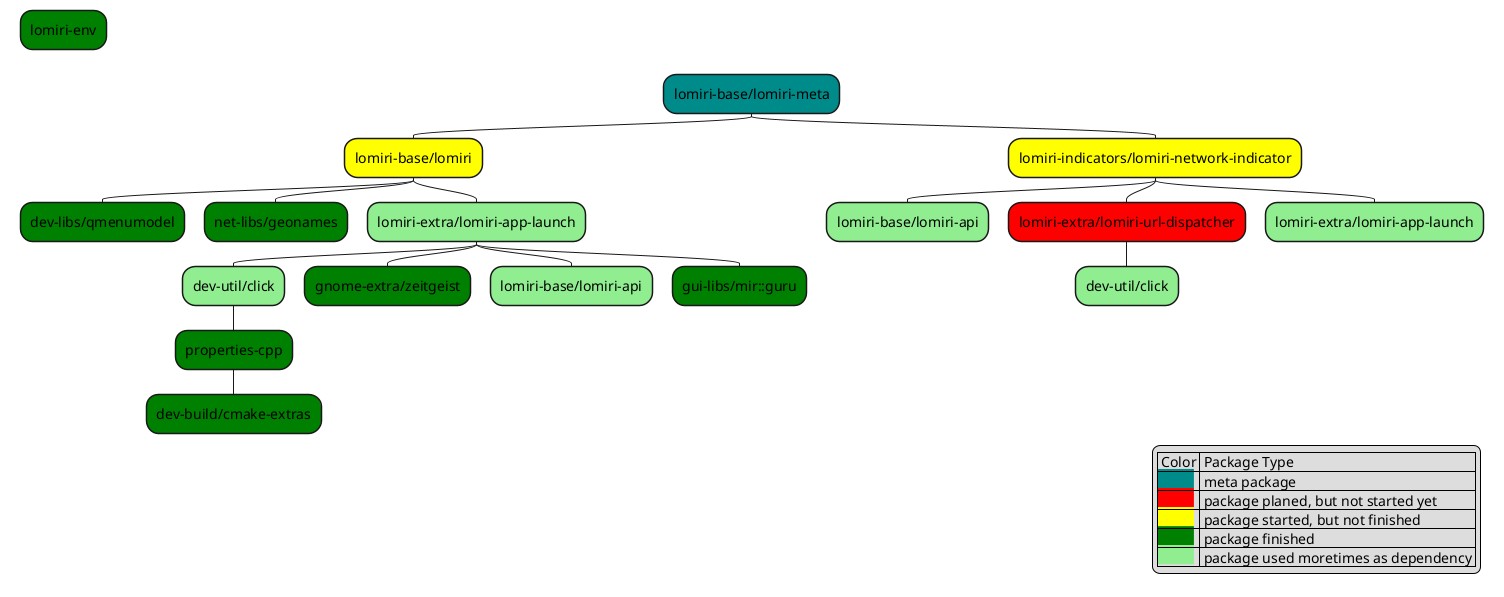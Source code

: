 @startmindmap package dependencies
legend right
    | Color | Package Type |
    |<back:DarkCyan>          </back>| meta package|
    |<back:red>          </back>| package planed, but not started yet|
    |<back:yellow>          </back>| package started, but not finished|
    |<back:green>          </back>| package finished|
    |<back:lightgreen>          </back>| package used moretimes as dependency |
endlegend

top to bottom direction
*[#green] lomiri-env
*[#DarkCyan] lomiri-base/lomiri-meta
  *[#yellow] lomiri-base/lomiri
    *[#green] dev-libs/qmenumodel
    *[#green] net-libs/geonames
    *[#lightgreen] lomiri-extra/lomiri-app-launch
      *[#lightgreen] dev-util/click
        *[#green] properties-cpp
          *[#green] dev-build/cmake-extras
      *[#green] gnome-extra/zeitgeist
      *[#lightgreen] lomiri-base/lomiri-api
      *[#green] gui-libs/mir::guru
  *[#yellow] lomiri-indicators/lomiri-network-indicator
    *[#lightgreen] lomiri-base/lomiri-api
    *[#red] lomiri-extra/lomiri-url-dispatcher
      *[#lightgreen] dev-util/click
    *[#lightgreen] lomiri-extra/lomiri-app-launch

@endmindmap
